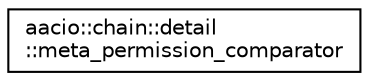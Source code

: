 digraph "Graphical Class Hierarchy"
{
  edge [fontname="Helvetica",fontsize="10",labelfontname="Helvetica",labelfontsize="10"];
  node [fontname="Helvetica",fontsize="10",shape=record];
  rankdir="LR";
  Node0 [label="aacio::chain::detail\l::meta_permission_comparator",height=0.2,width=0.4,color="black", fillcolor="white", style="filled",URL="$structaacio_1_1chain_1_1detail_1_1meta__permission__comparator.html"];
}
